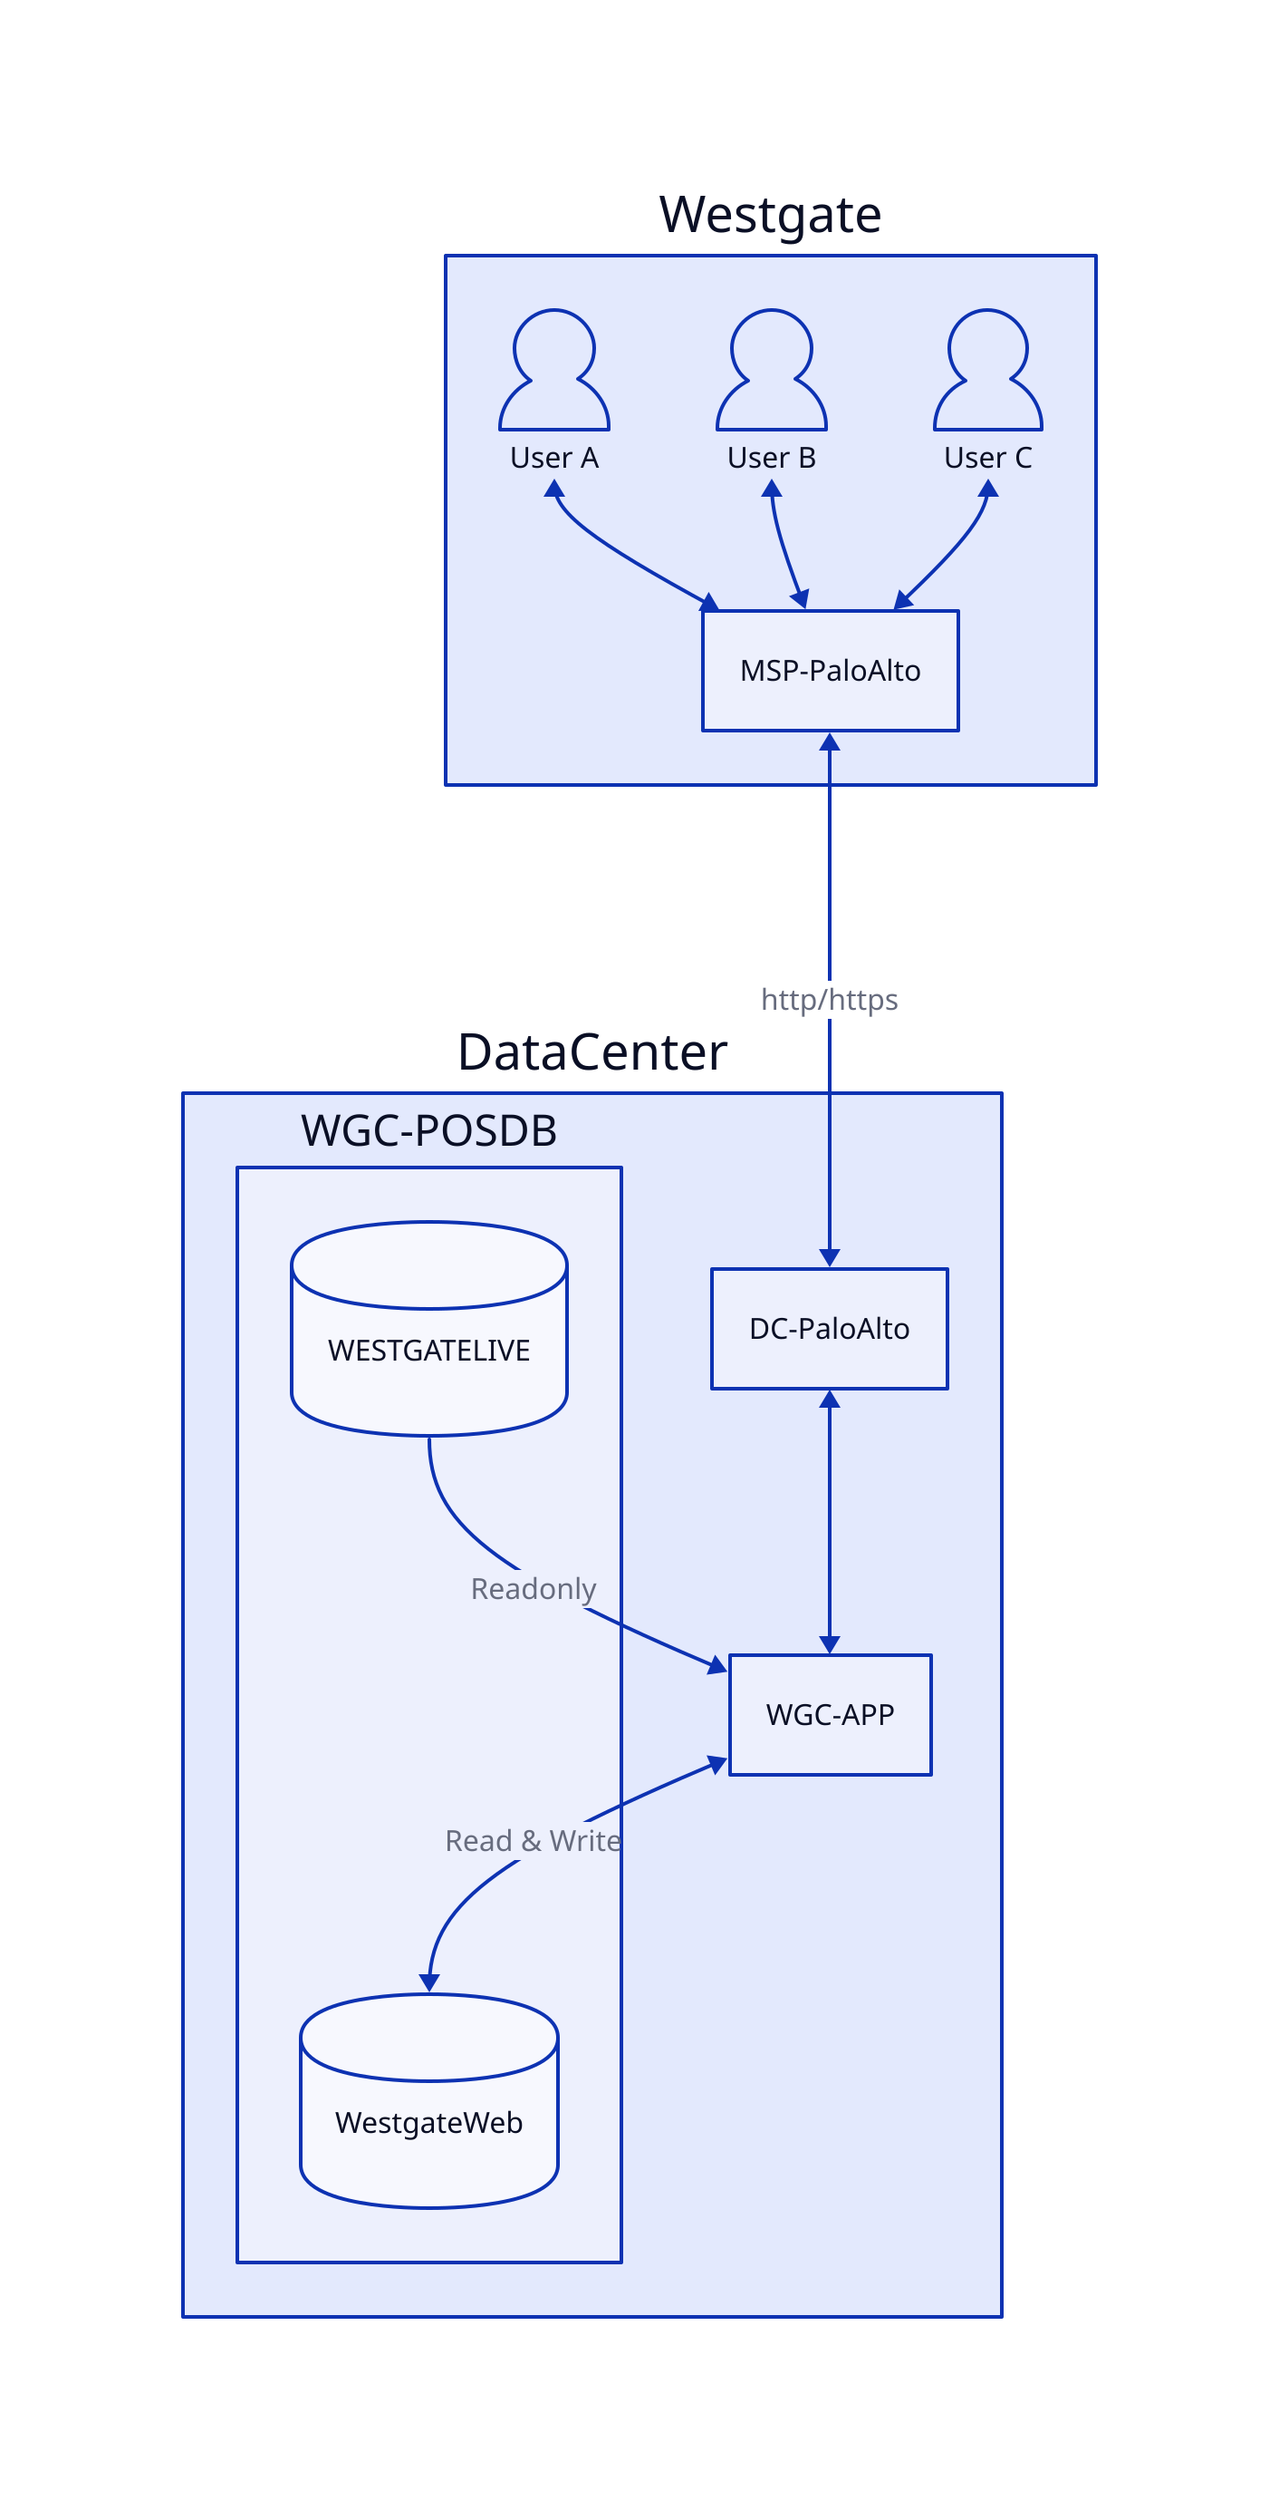 Westgate: {
    User A
    User B
    User C
    User A.shape: person
    User B.shape: person
    User C.shape: person
    MSP-PaloAlto
}
DataCenter:{
    WGC-POSDB {
        WestgateWeb
        WESTGATELIVE
        WestgateWeb.shape: cylinder
        WESTGATELIVE.shape: cylinder
    }
    WGC-APP
    DC-PaloAlto
}

Westgate.User A <-> Westgate.MSP-PaloAlto
Westgate.User B <-> Westgate.MSP-PaloAlto
Westgate.User C <-> Westgate.MSP-PaloAlto
Westgate.MSP-PaloAlto <-> DataCenter.DC-PaloAlto: http/https
DataCenter.DC-PaloAlto <-> DataCenter.WGC-APP
DataCenter.WGC-App <-> DataCenter.WGC-POSDB.WestgateWeb: Read & Write
DataCenter.WGC-App <- DataCenter.WGC-POSDB.WESTGATELIVE: Readonly
